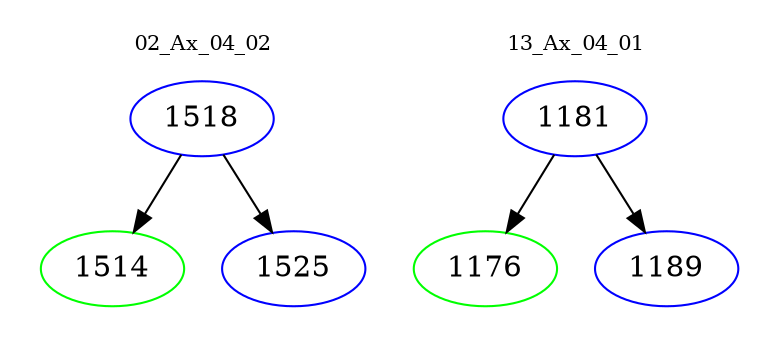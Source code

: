 digraph{
subgraph cluster_0 {
color = white
label = "02_Ax_04_02";
fontsize=10;
T0_1518 [label="1518", color="blue"]
T0_1518 -> T0_1514 [color="black"]
T0_1514 [label="1514", color="green"]
T0_1518 -> T0_1525 [color="black"]
T0_1525 [label="1525", color="blue"]
}
subgraph cluster_1 {
color = white
label = "13_Ax_04_01";
fontsize=10;
T1_1181 [label="1181", color="blue"]
T1_1181 -> T1_1176 [color="black"]
T1_1176 [label="1176", color="green"]
T1_1181 -> T1_1189 [color="black"]
T1_1189 [label="1189", color="blue"]
}
}
